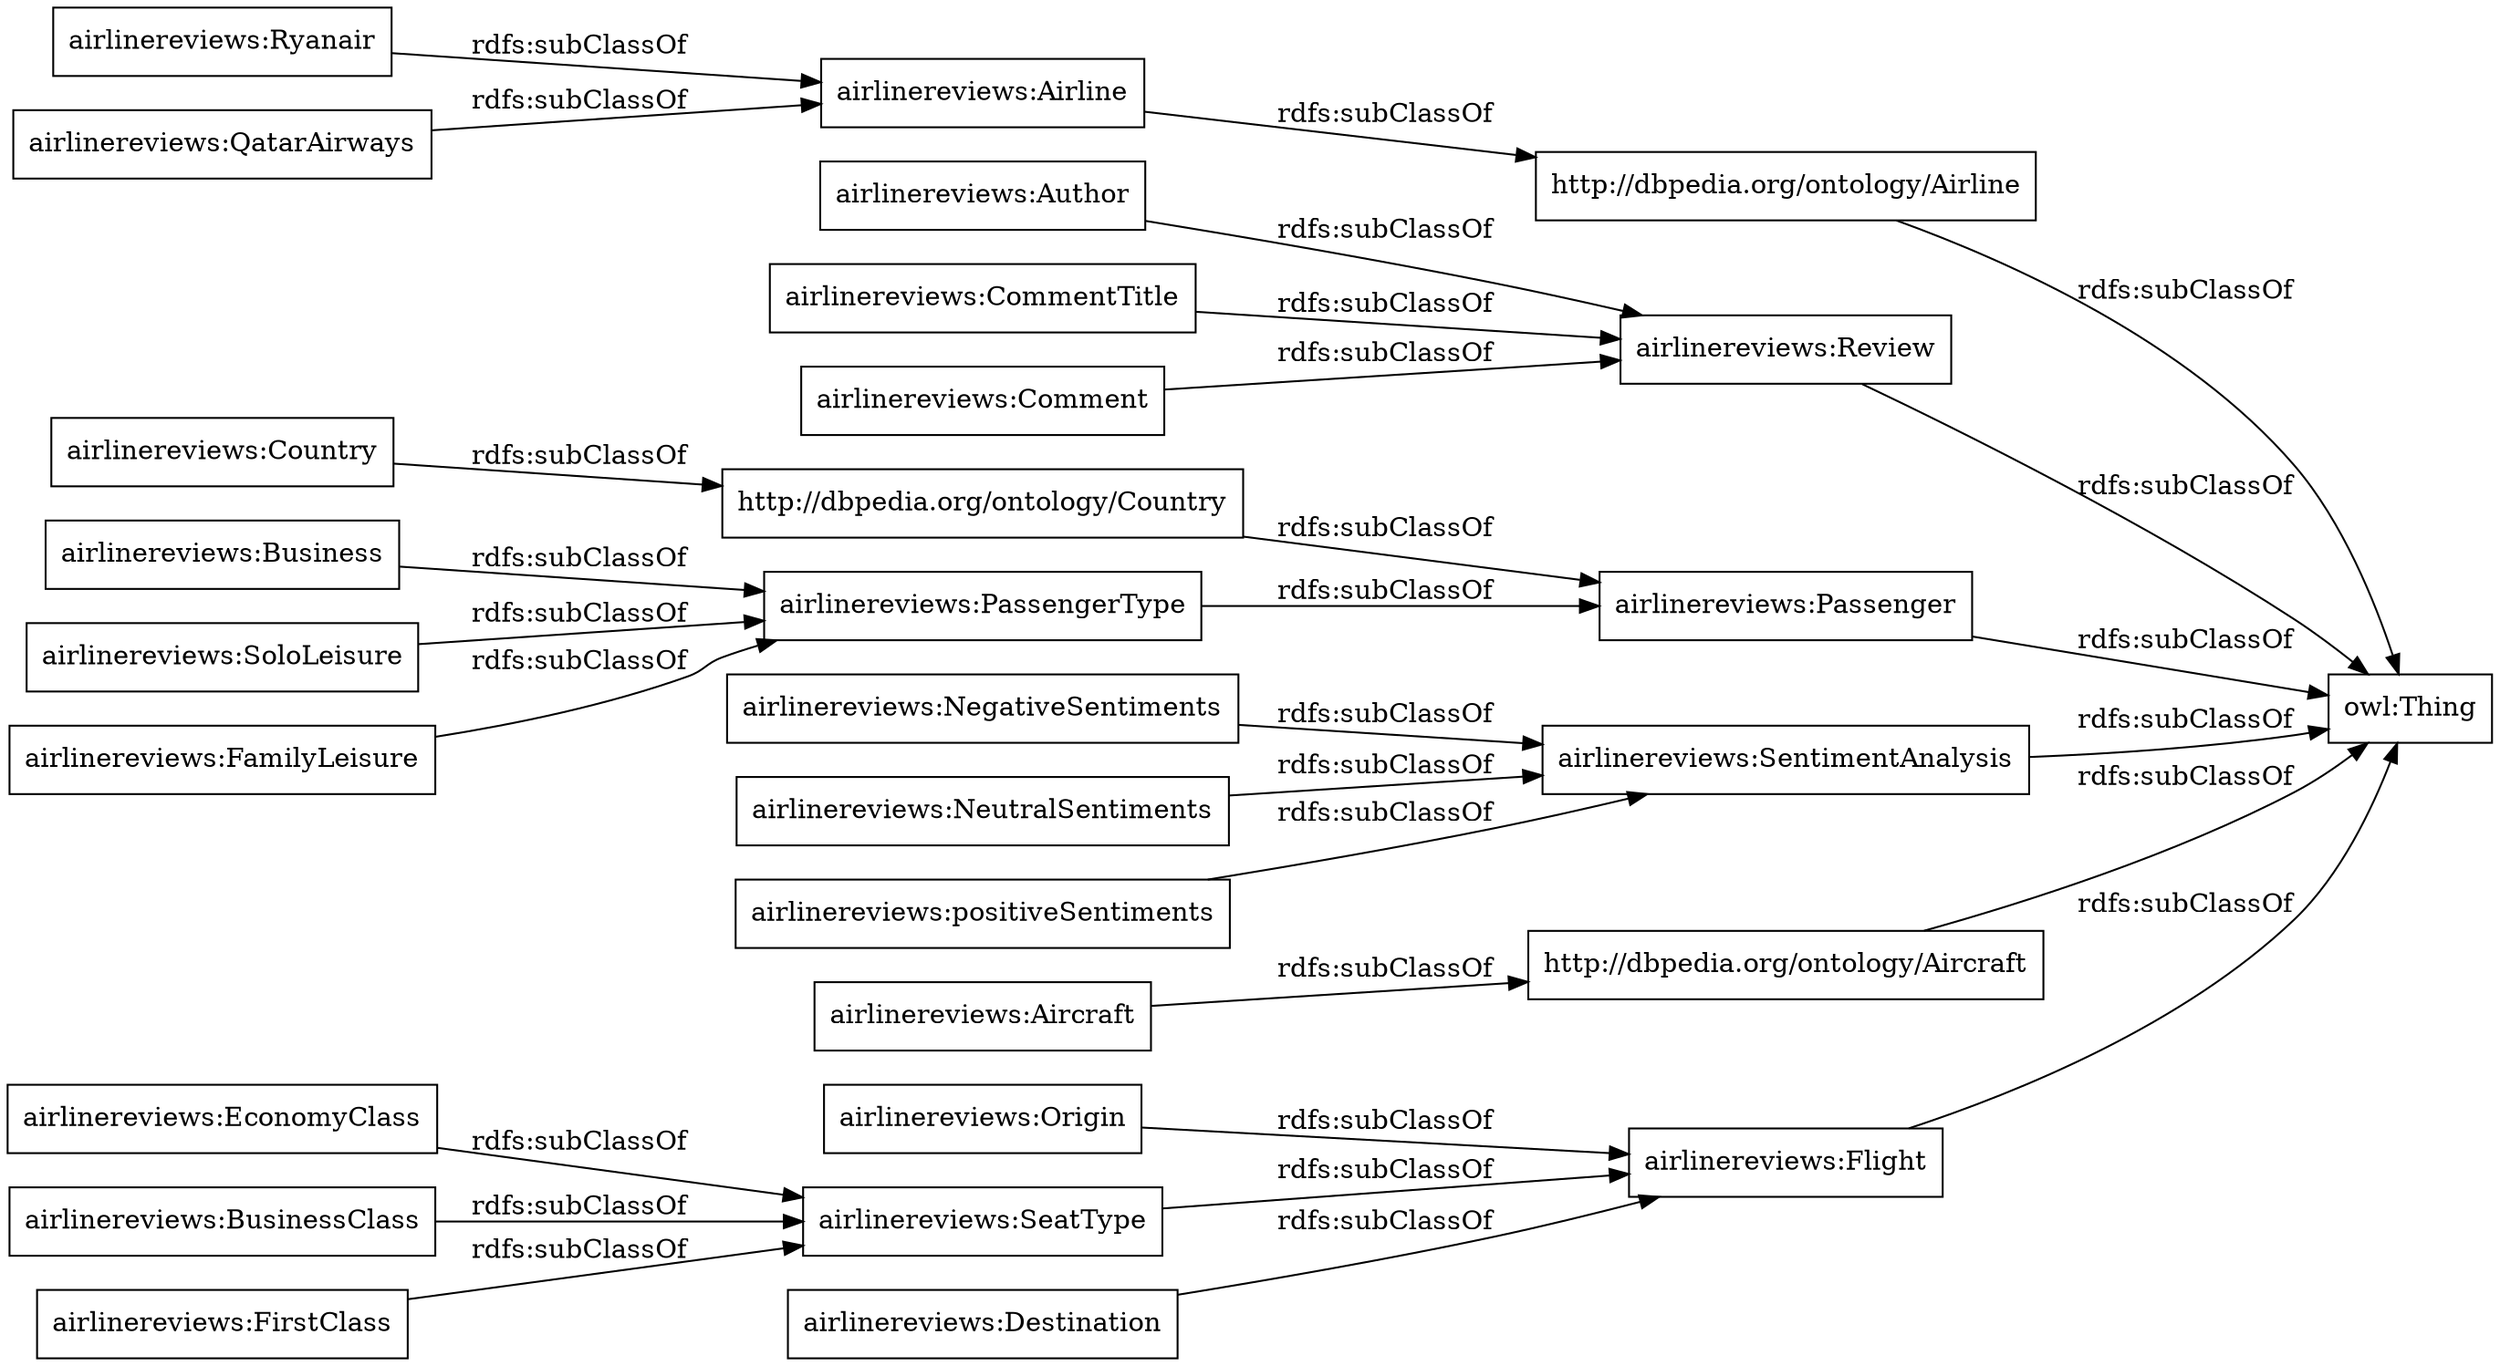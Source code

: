 digraph ar2dtool_diagram { 
rankdir=LR;
size="1000"
node [shape = rectangle, color="black"]; "airlinereviews:EconomyClass" "http://dbpedia.org/ontology/Airline" "airlinereviews:Business" "airlinereviews:NegativeSentiments" "airlinereviews:CommentTitle" "airlinereviews:QatarAirways" "airlinereviews:Airline" "airlinereviews:Aircraft" "airlinereviews:Destination" "airlinereviews:NeutralSentiments" "airlinereviews:Country" "airlinereviews:Review" "airlinereviews:Flight" "airlinereviews:positiveSentiments" "http://dbpedia.org/ontology/Country" "airlinereviews:Ryanair" "airlinereviews:SoloLeisure" "airlinereviews:SentimentAnalysis" "http://dbpedia.org/ontology/Aircraft" "airlinereviews:Origin" "airlinereviews:Passenger" "airlinereviews:FamilyLeisure" "airlinereviews:BusinessClass" "airlinereviews:SeatType" "airlinereviews:Comment" "airlinereviews:FirstClass" "airlinereviews:PassengerType" "airlinereviews:Author" ; /*classes style*/
	"airlinereviews:NegativeSentiments" -> "airlinereviews:SentimentAnalysis" [ label = "rdfs:subClassOf" ];
	"airlinereviews:FamilyLeisure" -> "airlinereviews:PassengerType" [ label = "rdfs:subClassOf" ];
	"airlinereviews:FirstClass" -> "airlinereviews:SeatType" [ label = "rdfs:subClassOf" ];
	"airlinereviews:Author" -> "airlinereviews:Review" [ label = "rdfs:subClassOf" ];
	"http://dbpedia.org/ontology/Airline" -> "owl:Thing" [ label = "rdfs:subClassOf" ];
	"airlinereviews:Business" -> "airlinereviews:PassengerType" [ label = "rdfs:subClassOf" ];
	"airlinereviews:Comment" -> "airlinereviews:Review" [ label = "rdfs:subClassOf" ];
	"airlinereviews:SoloLeisure" -> "airlinereviews:PassengerType" [ label = "rdfs:subClassOf" ];
	"airlinereviews:QatarAirways" -> "airlinereviews:Airline" [ label = "rdfs:subClassOf" ];
	"airlinereviews:Review" -> "owl:Thing" [ label = "rdfs:subClassOf" ];
	"airlinereviews:Aircraft" -> "http://dbpedia.org/ontology/Aircraft" [ label = "rdfs:subClassOf" ];
	"airlinereviews:positiveSentiments" -> "airlinereviews:SentimentAnalysis" [ label = "rdfs:subClassOf" ];
	"airlinereviews:Country" -> "http://dbpedia.org/ontology/Country" [ label = "rdfs:subClassOf" ];
	"airlinereviews:NeutralSentiments" -> "airlinereviews:SentimentAnalysis" [ label = "rdfs:subClassOf" ];
	"airlinereviews:Flight" -> "owl:Thing" [ label = "rdfs:subClassOf" ];
	"airlinereviews:Ryanair" -> "airlinereviews:Airline" [ label = "rdfs:subClassOf" ];
	"airlinereviews:Destination" -> "airlinereviews:Flight" [ label = "rdfs:subClassOf" ];
	"airlinereviews:BusinessClass" -> "airlinereviews:SeatType" [ label = "rdfs:subClassOf" ];
	"airlinereviews:Airline" -> "http://dbpedia.org/ontology/Airline" [ label = "rdfs:subClassOf" ];
	"http://dbpedia.org/ontology/Aircraft" -> "owl:Thing" [ label = "rdfs:subClassOf" ];
	"airlinereviews:SentimentAnalysis" -> "owl:Thing" [ label = "rdfs:subClassOf" ];
	"airlinereviews:PassengerType" -> "airlinereviews:Passenger" [ label = "rdfs:subClassOf" ];
	"http://dbpedia.org/ontology/Country" -> "airlinereviews:Passenger" [ label = "rdfs:subClassOf" ];
	"airlinereviews:Origin" -> "airlinereviews:Flight" [ label = "rdfs:subClassOf" ];
	"airlinereviews:EconomyClass" -> "airlinereviews:SeatType" [ label = "rdfs:subClassOf" ];
	"airlinereviews:CommentTitle" -> "airlinereviews:Review" [ label = "rdfs:subClassOf" ];
	"airlinereviews:Passenger" -> "owl:Thing" [ label = "rdfs:subClassOf" ];
	"airlinereviews:SeatType" -> "airlinereviews:Flight" [ label = "rdfs:subClassOf" ];

}
